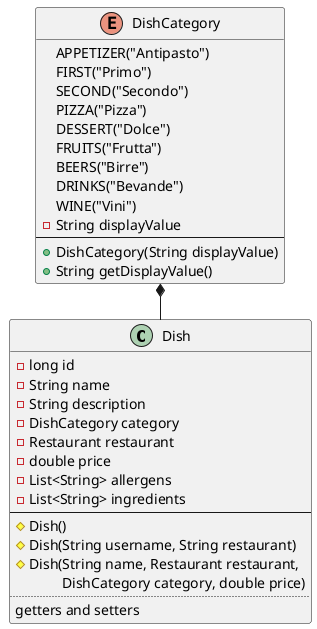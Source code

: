 @startuml user
left to right direction
class Dish {
  -long id
  -String name
  -String description
  -DishCategory category
  -Restaurant restaurant
  -double price
  -List<String> allergens
  -List<String> ingredients
  --
  #Dish()
  #Dish(String username, String restaurant)
  #Dish(String name, Restaurant restaurant, 
  \t DishCategory category, double price)
  ..
  getters and setters
}

enum DishCategory{
    APPETIZER("Antipasto")
    FIRST("Primo")
    SECOND("Secondo")
    PIZZA("Pizza")
    DESSERT("Dolce")
    FRUITS("Frutta")
    BEERS("Birre")
    DRINKS("Bevande")
    WINE("Vini")
    -String displayValue
    --
    +DishCategory(String displayValue)
    +String getDisplayValue()
}

DishCategory *- Dish
@enduml